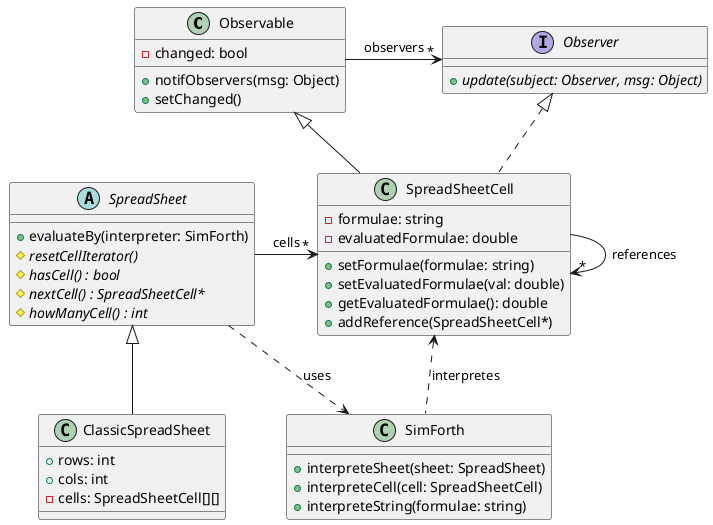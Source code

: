 @startuml

class Observable {
-changed: bool
+notifObservers(msg: Object)
+setChanged()
}

interface Observer {
+{abstract} update(subject: Observer, msg: Object)
}

Observable -> "*" Observer : observers

class SpreadSheetCell {
-formulae: string
-evaluatedFormulae: double
+setFormulae(formulae: string)
+setEvaluatedFormulae(val: double)
+getEvaluatedFormulae(): double
+addReference(SpreadSheetCell*)
}

Observable <|-- SpreadSheetCell
Observer <|.. SpreadSheetCell
SpreadSheetCell --> "*" SpreadSheetCell : references

abstract class SpreadSheet {
+evaluateBy(interpreter: SimForth)
#{abstract} resetCellIterator()
#{abstract} hasCell() : bool
#{abstract} nextCell() : SpreadSheetCell*
#{abstract} howManyCell() : int
}

class ClassicSpreadSheet {
+rows: int
+cols: int
-cells: SpreadSheetCell[][]
}

class SimForth {
+interpreteSheet(sheet: SpreadSheet)
+interpreteCell(cell: SpreadSheetCell)
+interpreteString(formulae: string)
}

' SimTaDyn -> "*" SimMap
' SimMap -> "1" SpreadSheet
SpreadSheet -> "*" SpreadSheetCell : cells
SpreadSheet <|-- ClassicSpreadSheet
SpreadSheetCell <.. SimForth : "interpretes"
SpreadSheet ..> SimForth : "uses"

@enduml
